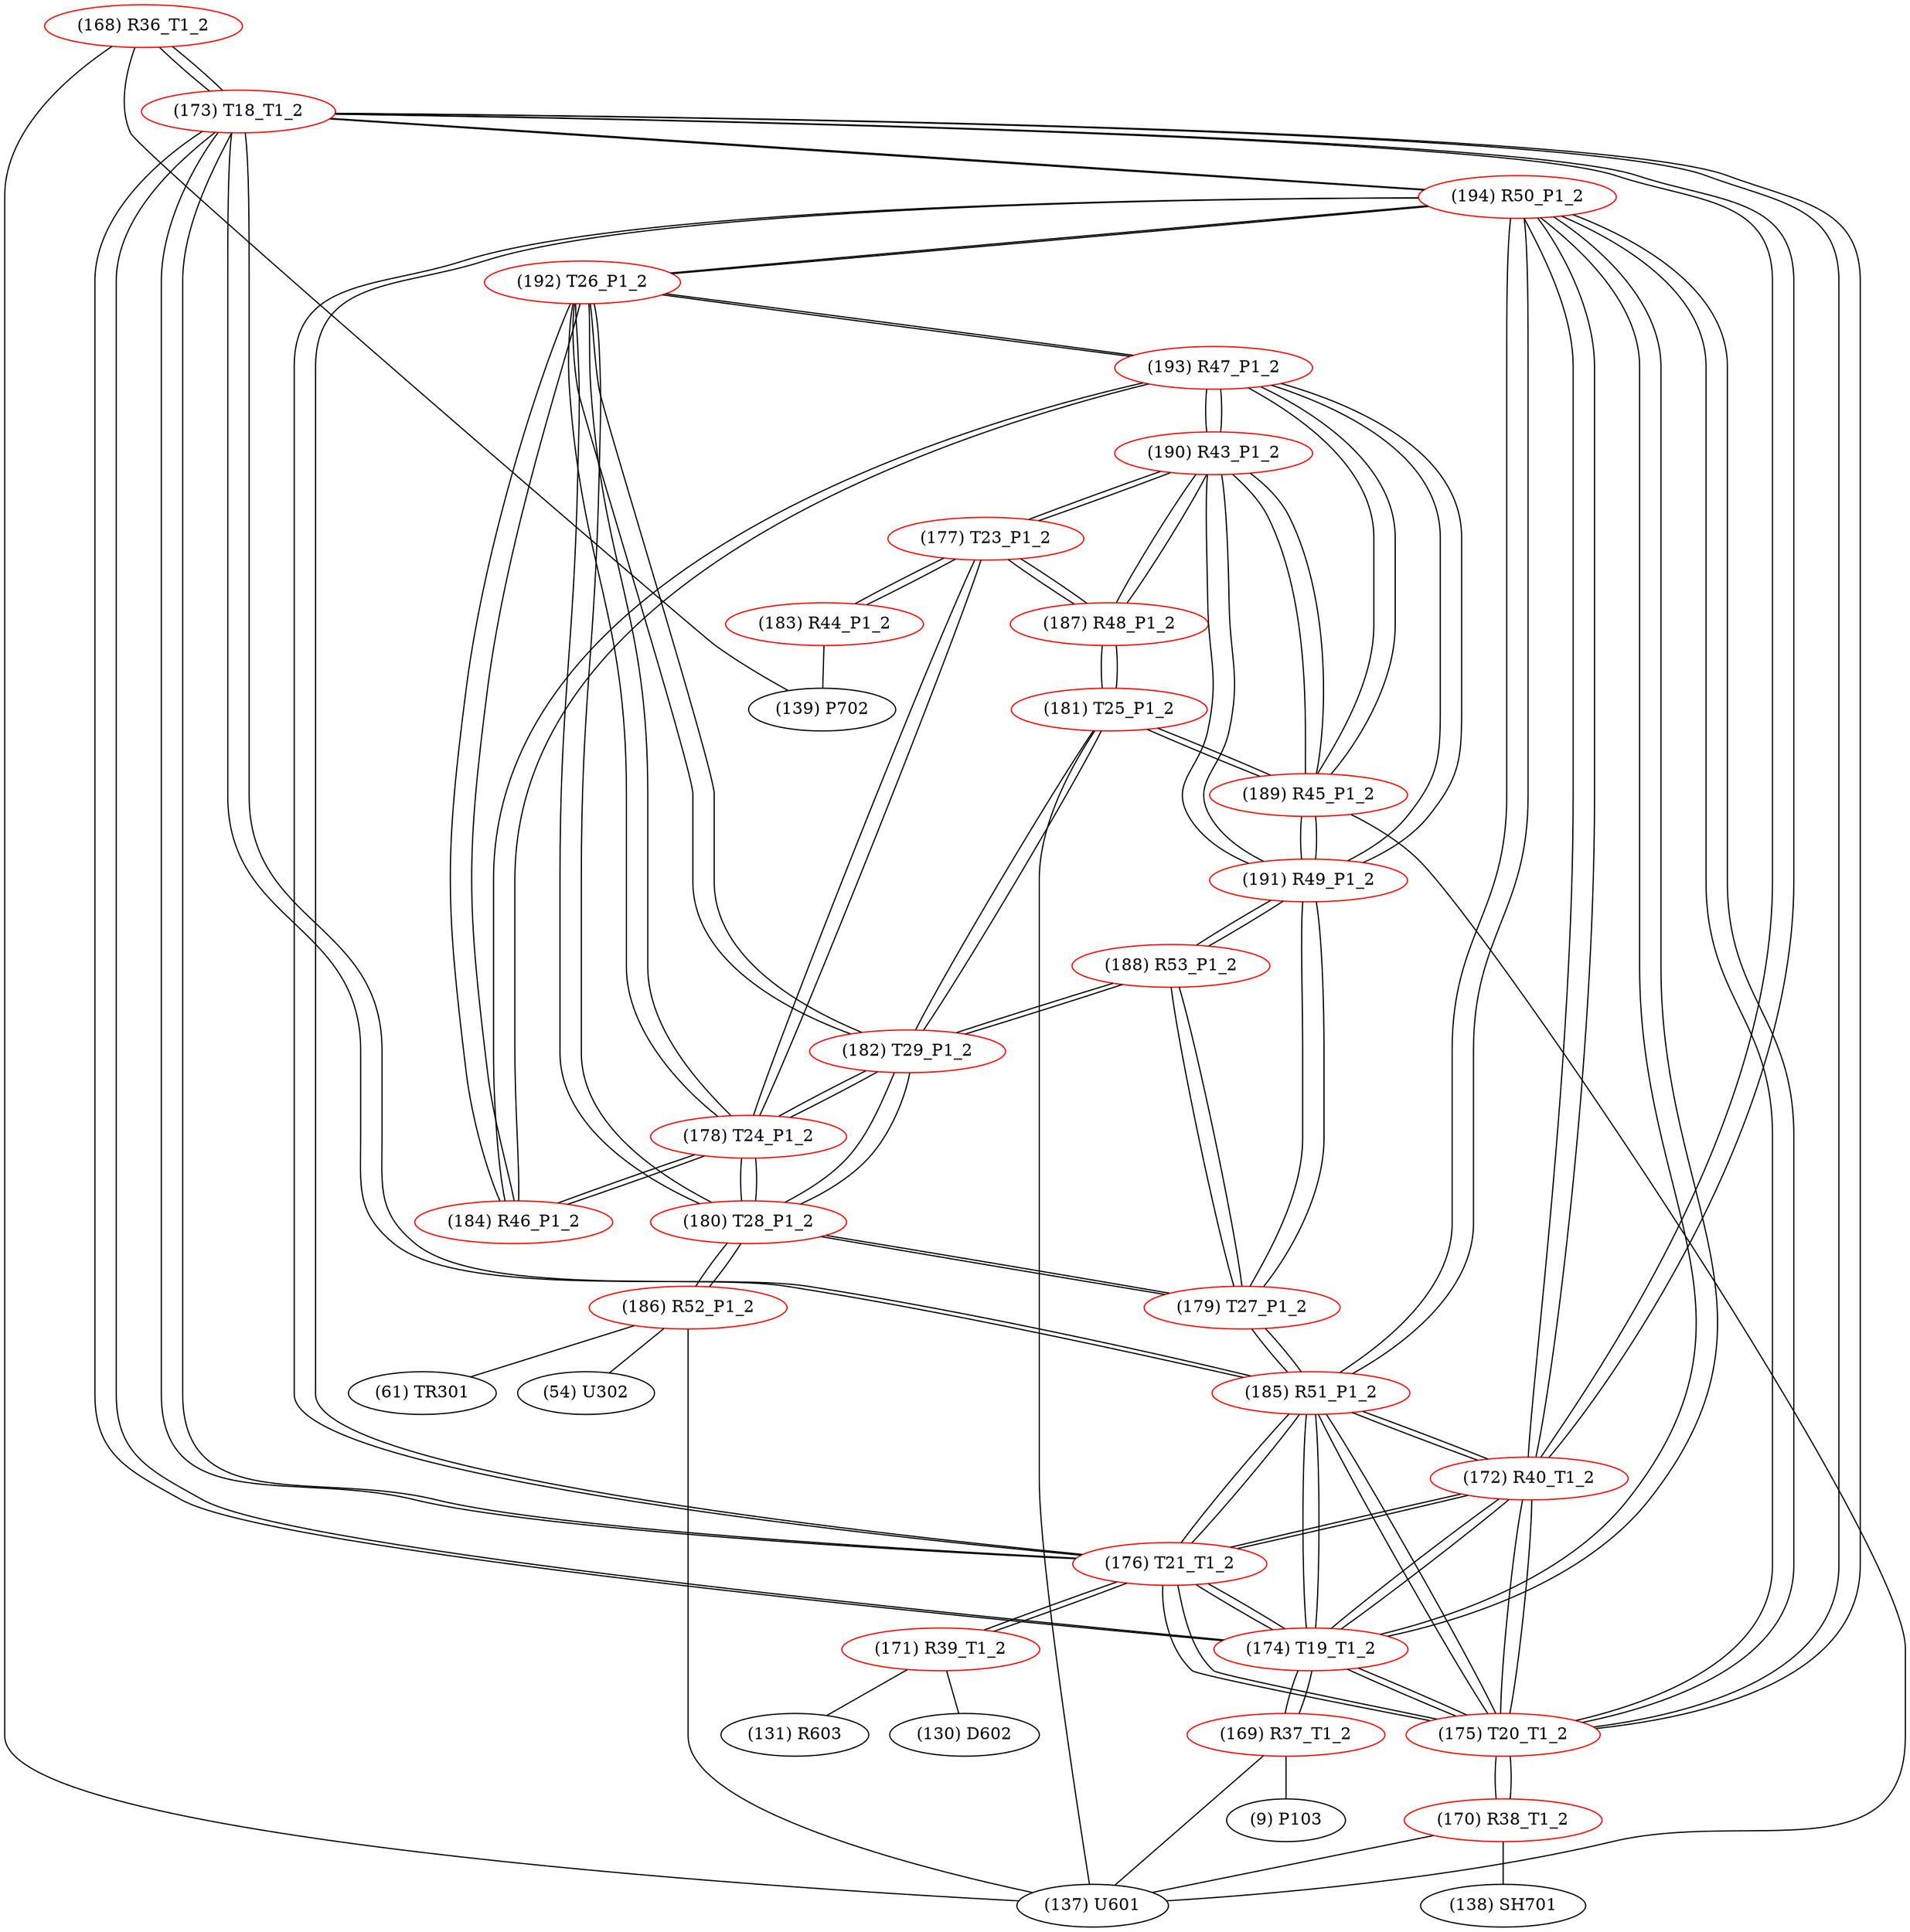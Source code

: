graph {
	168 [label="(168) R36_T1_2" color=red]
	137 [label="(137) U601"]
	139 [label="(139) P702"]
	173 [label="(173) T18_T1_2"]
	169 [label="(169) R37_T1_2" color=red]
	137 [label="(137) U601"]
	9 [label="(9) P103"]
	174 [label="(174) T19_T1_2"]
	170 [label="(170) R38_T1_2" color=red]
	137 [label="(137) U601"]
	138 [label="(138) SH701"]
	175 [label="(175) T20_T1_2"]
	171 [label="(171) R39_T1_2" color=red]
	131 [label="(131) R603"]
	130 [label="(130) D602"]
	176 [label="(176) T21_T1_2"]
	172 [label="(172) R40_T1_2" color=red]
	185 [label="(185) R51_P1_2"]
	194 [label="(194) R50_P1_2"]
	173 [label="(173) T18_T1_2"]
	176 [label="(176) T21_T1_2"]
	175 [label="(175) T20_T1_2"]
	174 [label="(174) T19_T1_2"]
	173 [label="(173) T18_T1_2" color=red]
	175 [label="(175) T20_T1_2"]
	174 [label="(174) T19_T1_2"]
	176 [label="(176) T21_T1_2"]
	168 [label="(168) R36_T1_2"]
	185 [label="(185) R51_P1_2"]
	194 [label="(194) R50_P1_2"]
	172 [label="(172) R40_T1_2"]
	174 [label="(174) T19_T1_2" color=red]
	175 [label="(175) T20_T1_2"]
	173 [label="(173) T18_T1_2"]
	176 [label="(176) T21_T1_2"]
	169 [label="(169) R37_T1_2"]
	185 [label="(185) R51_P1_2"]
	194 [label="(194) R50_P1_2"]
	172 [label="(172) R40_T1_2"]
	175 [label="(175) T20_T1_2" color=red]
	174 [label="(174) T19_T1_2"]
	173 [label="(173) T18_T1_2"]
	176 [label="(176) T21_T1_2"]
	170 [label="(170) R38_T1_2"]
	185 [label="(185) R51_P1_2"]
	194 [label="(194) R50_P1_2"]
	172 [label="(172) R40_T1_2"]
	176 [label="(176) T21_T1_2" color=red]
	175 [label="(175) T20_T1_2"]
	174 [label="(174) T19_T1_2"]
	173 [label="(173) T18_T1_2"]
	171 [label="(171) R39_T1_2"]
	185 [label="(185) R51_P1_2"]
	194 [label="(194) R50_P1_2"]
	172 [label="(172) R40_T1_2"]
	177 [label="(177) T23_P1_2" color=red]
	187 [label="(187) R48_P1_2"]
	190 [label="(190) R43_P1_2"]
	178 [label="(178) T24_P1_2"]
	183 [label="(183) R44_P1_2"]
	178 [label="(178) T24_P1_2" color=red]
	192 [label="(192) T26_P1_2"]
	182 [label="(182) T29_P1_2"]
	180 [label="(180) T28_P1_2"]
	184 [label="(184) R46_P1_2"]
	177 [label="(177) T23_P1_2"]
	179 [label="(179) T27_P1_2" color=red]
	185 [label="(185) R51_P1_2"]
	180 [label="(180) T28_P1_2"]
	188 [label="(188) R53_P1_2"]
	191 [label="(191) R49_P1_2"]
	180 [label="(180) T28_P1_2" color=red]
	192 [label="(192) T26_P1_2"]
	178 [label="(178) T24_P1_2"]
	182 [label="(182) T29_P1_2"]
	186 [label="(186) R52_P1_2"]
	179 [label="(179) T27_P1_2"]
	181 [label="(181) T25_P1_2" color=red]
	182 [label="(182) T29_P1_2"]
	187 [label="(187) R48_P1_2"]
	189 [label="(189) R45_P1_2"]
	137 [label="(137) U601"]
	182 [label="(182) T29_P1_2" color=red]
	192 [label="(192) T26_P1_2"]
	178 [label="(178) T24_P1_2"]
	180 [label="(180) T28_P1_2"]
	181 [label="(181) T25_P1_2"]
	188 [label="(188) R53_P1_2"]
	183 [label="(183) R44_P1_2" color=red]
	139 [label="(139) P702"]
	177 [label="(177) T23_P1_2"]
	184 [label="(184) R46_P1_2" color=red]
	192 [label="(192) T26_P1_2"]
	193 [label="(193) R47_P1_2"]
	178 [label="(178) T24_P1_2"]
	185 [label="(185) R51_P1_2" color=red]
	179 [label="(179) T27_P1_2"]
	194 [label="(194) R50_P1_2"]
	173 [label="(173) T18_T1_2"]
	176 [label="(176) T21_T1_2"]
	175 [label="(175) T20_T1_2"]
	174 [label="(174) T19_T1_2"]
	172 [label="(172) R40_T1_2"]
	186 [label="(186) R52_P1_2" color=red]
	137 [label="(137) U601"]
	54 [label="(54) U302"]
	61 [label="(61) TR301"]
	180 [label="(180) T28_P1_2"]
	187 [label="(187) R48_P1_2" color=red]
	181 [label="(181) T25_P1_2"]
	177 [label="(177) T23_P1_2"]
	190 [label="(190) R43_P1_2"]
	188 [label="(188) R53_P1_2" color=red]
	182 [label="(182) T29_P1_2"]
	179 [label="(179) T27_P1_2"]
	191 [label="(191) R49_P1_2"]
	189 [label="(189) R45_P1_2" color=red]
	193 [label="(193) R47_P1_2"]
	190 [label="(190) R43_P1_2"]
	191 [label="(191) R49_P1_2"]
	181 [label="(181) T25_P1_2"]
	137 [label="(137) U601"]
	190 [label="(190) R43_P1_2" color=red]
	187 [label="(187) R48_P1_2"]
	177 [label="(177) T23_P1_2"]
	193 [label="(193) R47_P1_2"]
	189 [label="(189) R45_P1_2"]
	191 [label="(191) R49_P1_2"]
	191 [label="(191) R49_P1_2" color=red]
	193 [label="(193) R47_P1_2"]
	189 [label="(189) R45_P1_2"]
	190 [label="(190) R43_P1_2"]
	179 [label="(179) T27_P1_2"]
	188 [label="(188) R53_P1_2"]
	192 [label="(192) T26_P1_2" color=red]
	194 [label="(194) R50_P1_2"]
	178 [label="(178) T24_P1_2"]
	182 [label="(182) T29_P1_2"]
	180 [label="(180) T28_P1_2"]
	184 [label="(184) R46_P1_2"]
	193 [label="(193) R47_P1_2"]
	193 [label="(193) R47_P1_2" color=red]
	189 [label="(189) R45_P1_2"]
	190 [label="(190) R43_P1_2"]
	191 [label="(191) R49_P1_2"]
	192 [label="(192) T26_P1_2"]
	184 [label="(184) R46_P1_2"]
	194 [label="(194) R50_P1_2" color=red]
	192 [label="(192) T26_P1_2"]
	185 [label="(185) R51_P1_2"]
	173 [label="(173) T18_T1_2"]
	176 [label="(176) T21_T1_2"]
	175 [label="(175) T20_T1_2"]
	174 [label="(174) T19_T1_2"]
	172 [label="(172) R40_T1_2"]
	168 -- 137
	168 -- 139
	168 -- 173
	169 -- 137
	169 -- 9
	169 -- 174
	170 -- 137
	170 -- 138
	170 -- 175
	171 -- 131
	171 -- 130
	171 -- 176
	172 -- 185
	172 -- 194
	172 -- 173
	172 -- 176
	172 -- 175
	172 -- 174
	173 -- 175
	173 -- 174
	173 -- 176
	173 -- 168
	173 -- 185
	173 -- 194
	173 -- 172
	174 -- 175
	174 -- 173
	174 -- 176
	174 -- 169
	174 -- 185
	174 -- 194
	174 -- 172
	175 -- 174
	175 -- 173
	175 -- 176
	175 -- 170
	175 -- 185
	175 -- 194
	175 -- 172
	176 -- 175
	176 -- 174
	176 -- 173
	176 -- 171
	176 -- 185
	176 -- 194
	176 -- 172
	177 -- 187
	177 -- 190
	177 -- 178
	177 -- 183
	178 -- 192
	178 -- 182
	178 -- 180
	178 -- 184
	178 -- 177
	179 -- 185
	179 -- 180
	179 -- 188
	179 -- 191
	180 -- 192
	180 -- 178
	180 -- 182
	180 -- 186
	180 -- 179
	181 -- 182
	181 -- 187
	181 -- 189
	181 -- 137
	182 -- 192
	182 -- 178
	182 -- 180
	182 -- 181
	182 -- 188
	183 -- 139
	183 -- 177
	184 -- 192
	184 -- 193
	184 -- 178
	185 -- 179
	185 -- 194
	185 -- 173
	185 -- 176
	185 -- 175
	185 -- 174
	185 -- 172
	186 -- 137
	186 -- 54
	186 -- 61
	186 -- 180
	187 -- 181
	187 -- 177
	187 -- 190
	188 -- 182
	188 -- 179
	188 -- 191
	189 -- 193
	189 -- 190
	189 -- 191
	189 -- 181
	189 -- 137
	190 -- 187
	190 -- 177
	190 -- 193
	190 -- 189
	190 -- 191
	191 -- 193
	191 -- 189
	191 -- 190
	191 -- 179
	191 -- 188
	192 -- 194
	192 -- 178
	192 -- 182
	192 -- 180
	192 -- 184
	192 -- 193
	193 -- 189
	193 -- 190
	193 -- 191
	193 -- 192
	193 -- 184
	194 -- 192
	194 -- 185
	194 -- 173
	194 -- 176
	194 -- 175
	194 -- 174
	194 -- 172
}